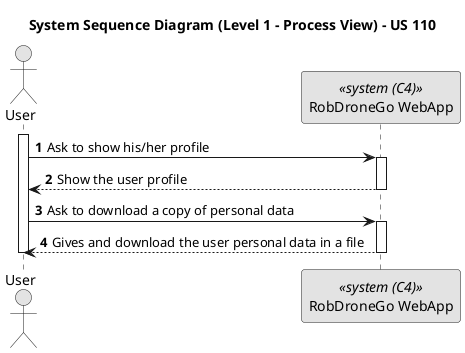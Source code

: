 @startuml
skinparam monochrome true
skinparam packageStyle rectangle
skinparam shadowing false

title System Sequence Diagram (Level 1 - Process View) - US 110
autonumber

Actor "User" as User
participant "RobDroneGo WebApp" as WebSite <<system (C4)>>

activate User
    User -> WebSite : Ask to show his/her profile
    activate WebSite
        WebSite --> User : Show the user profile
    deactivate WebSite

    User -> WebSite : Ask to download a copy of personal data
    activate WebSite
        WebSite --> User : Gives and download the user personal data in a file
    deactivate WebSite
deactivate User

@enduml